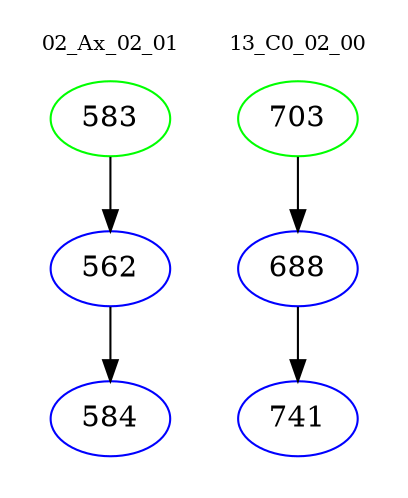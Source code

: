 digraph{
subgraph cluster_0 {
color = white
label = "02_Ax_02_01";
fontsize=10;
T0_583 [label="583", color="green"]
T0_583 -> T0_562 [color="black"]
T0_562 [label="562", color="blue"]
T0_562 -> T0_584 [color="black"]
T0_584 [label="584", color="blue"]
}
subgraph cluster_1 {
color = white
label = "13_C0_02_00";
fontsize=10;
T1_703 [label="703", color="green"]
T1_703 -> T1_688 [color="black"]
T1_688 [label="688", color="blue"]
T1_688 -> T1_741 [color="black"]
T1_741 [label="741", color="blue"]
}
}
